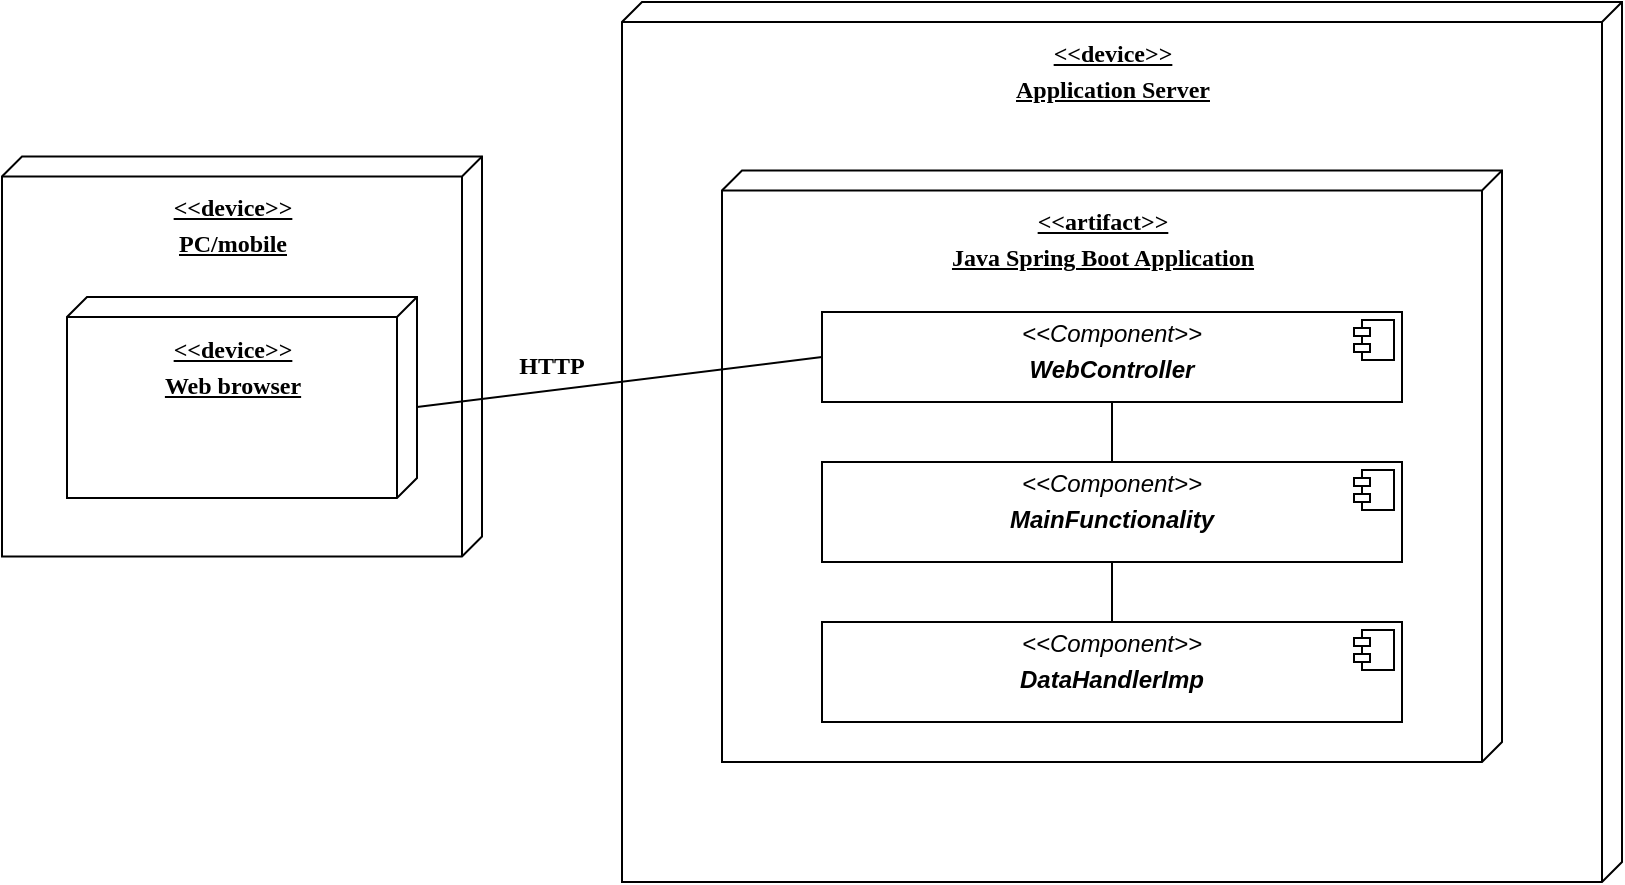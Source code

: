 <mxfile version="17.1.3"><diagram name="Page-1" id="c4acf3e9-155e-7222-9cf6-157b1a14988f"><mxGraphModel dx="4571" dy="1164" grid="1" gridSize="10" guides="1" tooltips="1" connect="1" arrows="1" fold="1" page="1" pageScale="1" pageWidth="850" pageHeight="1100" background="none" math="0" shadow="0"><root><mxCell id="0"/><mxCell id="1" parent="0"/><mxCell id="K6y3Fi-dviI8AcxhN_ZE-15" value="&lt;p style=&quot;margin: 4px 0px 0px&quot;&gt;&lt;b&gt;&amp;lt;&amp;lt;device&amp;gt;&amp;gt;&lt;br&gt;&lt;/b&gt;&lt;/p&gt;&lt;p style=&quot;margin: 4px 0px 0px&quot;&gt;&lt;b&gt;Application Server&lt;/b&gt;&lt;/p&gt;&lt;p style=&quot;margin: 0px 0px 0px 8px&quot;&gt;&lt;br style=&quot;font-family: &amp;#34;helvetica&amp;#34; ; text-align: left&quot;&gt;&lt;/p&gt;" style="verticalAlign=top;align=center;spacingTop=8;spacingLeft=2;spacingRight=12;shape=cube;size=10;direction=south;fontStyle=4;html=1;fontFamily=Verdana;" parent="1" vertex="1"><mxGeometry x="-2220" y="200" width="500" height="440" as="geometry"/></mxCell><mxCell id="K6y3Fi-dviI8AcxhN_ZE-21" value="&lt;p style=&quot;margin: 4px 0px 0px&quot;&gt;&lt;b&gt;&amp;lt;&amp;lt;artifact&amp;gt;&amp;gt;&lt;br&gt;&lt;/b&gt;&lt;/p&gt;&lt;p style=&quot;margin: 4px 0px 0px&quot;&gt;&lt;b&gt;Java Spring Boot Application&lt;/b&gt;&lt;/p&gt;&lt;p style=&quot;margin: 0px 0px 0px 8px&quot;&gt;&lt;br style=&quot;font-family: &amp;#34;helvetica&amp;#34;&quot;&gt;&lt;/p&gt;" style="verticalAlign=top;align=center;spacingTop=8;spacingLeft=2;spacingRight=12;shape=cube;size=10;direction=south;fontStyle=4;html=1;fontFamily=Verdana;" parent="1" vertex="1"><mxGeometry x="-2170" y="284.25" width="390" height="295.75" as="geometry"/></mxCell><mxCell id="K6y3Fi-dviI8AcxhN_ZE-27" value="&lt;p style=&quot;margin: 4px 0px 0px ; text-align: center&quot;&gt;&lt;i&gt;&amp;lt;&amp;lt;Component&amp;gt;&amp;gt;&lt;/i&gt;&lt;br&gt;&lt;/p&gt;&lt;p style=&quot;margin: 4px 0px 0px ; text-align: center&quot;&gt;&lt;i&gt;&lt;b&gt;WebController&lt;/b&gt;&lt;/i&gt;&lt;/p&gt;&lt;p style=&quot;margin: 0px ; margin-left: 8px&quot;&gt;&lt;br&gt;&lt;/p&gt;" style="align=left;overflow=fill;html=1;dropTarget=0;" parent="1" vertex="1"><mxGeometry x="-2120" y="355" width="290" height="45" as="geometry"/></mxCell><mxCell id="K6y3Fi-dviI8AcxhN_ZE-28" value="" style="shape=component;jettyWidth=8;jettyHeight=4;" parent="K6y3Fi-dviI8AcxhN_ZE-27" vertex="1"><mxGeometry x="1" width="20" height="20" relative="1" as="geometry"><mxPoint x="-24" y="4" as="offset"/></mxGeometry></mxCell><mxCell id="K6y3Fi-dviI8AcxhN_ZE-30" value="&lt;p style=&quot;margin: 4px 0px 0px ; text-align: center&quot;&gt;&lt;i&gt;&amp;lt;&amp;lt;Component&amp;gt;&amp;gt;&lt;/i&gt;&lt;br&gt;&lt;/p&gt;&lt;p style=&quot;margin: 4px 0px 0px ; text-align: center&quot;&gt;&lt;i&gt;&lt;b&gt;MainFunctionality&lt;/b&gt;&lt;/i&gt;&lt;/p&gt;&lt;p style=&quot;margin: 0px ; margin-left: 8px&quot;&gt;&lt;br&gt;&lt;/p&gt;" style="align=left;overflow=fill;html=1;dropTarget=0;" parent="1" vertex="1"><mxGeometry x="-2120" y="430" width="290" height="50" as="geometry"/></mxCell><mxCell id="K6y3Fi-dviI8AcxhN_ZE-31" value="" style="shape=component;jettyWidth=8;jettyHeight=4;" parent="K6y3Fi-dviI8AcxhN_ZE-30" vertex="1"><mxGeometry x="1" width="20" height="20" relative="1" as="geometry"><mxPoint x="-24" y="4" as="offset"/></mxGeometry></mxCell><mxCell id="K6y3Fi-dviI8AcxhN_ZE-38" value="&lt;p style=&quot;margin: 4px 0px 0px&quot;&gt;&lt;b&gt;&amp;lt;&amp;lt;device&amp;gt;&amp;gt;&lt;br&gt;&lt;/b&gt;&lt;/p&gt;&lt;p style=&quot;margin: 4px 0px 0px&quot;&gt;&lt;b&gt;PC/mobile&lt;/b&gt;&lt;/p&gt;&lt;p style=&quot;margin: 0px 0px 0px 8px&quot;&gt;&lt;br style=&quot;font-family: &amp;#34;helvetica&amp;#34; ; text-align: left&quot;&gt;&lt;/p&gt;" style="verticalAlign=top;align=center;spacingTop=8;spacingLeft=2;spacingRight=12;shape=cube;size=10;direction=south;fontStyle=4;html=1;fontFamily=Verdana;" parent="1" vertex="1"><mxGeometry x="-2530" y="277.25" width="240" height="200" as="geometry"/></mxCell><mxCell id="K6y3Fi-dviI8AcxhN_ZE-40" value="" style="endArrow=none;html=1;rounded=0;fontFamily=Verdana;exitX=0;exitY=0;exitDx=55;exitDy=0;entryX=0;entryY=0.5;entryDx=0;entryDy=0;exitPerimeter=0;" parent="1" source="K6y3Fi-dviI8AcxhN_ZE-42" target="K6y3Fi-dviI8AcxhN_ZE-27" edge="1"><mxGeometry width="50" height="50" relative="1" as="geometry"><mxPoint x="-2405" y="420" as="sourcePoint"/><mxPoint x="-2190" y="610" as="targetPoint"/></mxGeometry></mxCell><mxCell id="K6y3Fi-dviI8AcxhN_ZE-41" value="&lt;b&gt;HTTP&lt;/b&gt;" style="text;html=1;strokeColor=none;fillColor=none;align=center;verticalAlign=middle;whiteSpace=wrap;rounded=0;fontFamily=Verdana;" parent="1" vertex="1"><mxGeometry x="-2320" y="367" width="130" height="30" as="geometry"/></mxCell><mxCell id="K6y3Fi-dviI8AcxhN_ZE-42" value="&lt;p style=&quot;margin: 4px 0px 0px&quot;&gt;&lt;b&gt;&amp;lt;&amp;lt;device&amp;gt;&amp;gt;&lt;br&gt;&lt;/b&gt;&lt;/p&gt;&lt;p style=&quot;margin: 4px 0px 0px&quot;&gt;&lt;b&gt;Web browser&lt;/b&gt;&lt;/p&gt;&lt;p style=&quot;margin: 0px 0px 0px 8px&quot;&gt;&lt;br style=&quot;font-family: &amp;#34;helvetica&amp;#34; ; text-align: left&quot;&gt;&lt;/p&gt;" style="verticalAlign=top;align=center;spacingTop=8;spacingLeft=2;spacingRight=12;shape=cube;size=10;direction=south;fontStyle=4;html=1;fontFamily=Verdana;" parent="1" vertex="1"><mxGeometry x="-2497.5" y="347.5" width="175" height="100.5" as="geometry"/></mxCell><mxCell id="K6y3Fi-dviI8AcxhN_ZE-44" value="" style="endArrow=none;html=1;rounded=0;fontFamily=Verdana;entryX=0.5;entryY=1;entryDx=0;entryDy=0;exitX=0.5;exitY=0;exitDx=0;exitDy=0;" parent="1" source="K6y3Fi-dviI8AcxhN_ZE-30" target="K6y3Fi-dviI8AcxhN_ZE-27" edge="1"><mxGeometry width="50" height="50" relative="1" as="geometry"><mxPoint x="-2230" y="490" as="sourcePoint"/><mxPoint x="-2180" y="440" as="targetPoint"/></mxGeometry></mxCell><mxCell id="uAbY5kJ8a1nGkzCvdLwn-112" value="&lt;p style=&quot;margin: 4px 0px 0px ; text-align: center&quot;&gt;&lt;i&gt;&amp;lt;&amp;lt;Component&amp;gt;&amp;gt;&lt;/i&gt;&lt;br&gt;&lt;/p&gt;&lt;p style=&quot;margin: 4px 0px 0px ; text-align: center&quot;&gt;&lt;i&gt;&lt;b&gt;DataHandlerImp&lt;/b&gt;&lt;/i&gt;&lt;/p&gt;&lt;p style=&quot;margin: 0px ; margin-left: 8px&quot;&gt;&lt;br&gt;&lt;/p&gt;" style="align=left;overflow=fill;html=1;dropTarget=0;" vertex="1" parent="1"><mxGeometry x="-2120" y="510" width="290" height="50" as="geometry"/></mxCell><mxCell id="uAbY5kJ8a1nGkzCvdLwn-113" value="" style="shape=component;jettyWidth=8;jettyHeight=4;" vertex="1" parent="uAbY5kJ8a1nGkzCvdLwn-112"><mxGeometry x="1" width="20" height="20" relative="1" as="geometry"><mxPoint x="-24" y="4" as="offset"/></mxGeometry></mxCell><mxCell id="uAbY5kJ8a1nGkzCvdLwn-114" value="" style="endArrow=none;html=1;rounded=0;entryX=0.5;entryY=1;entryDx=0;entryDy=0;exitX=0.5;exitY=0;exitDx=0;exitDy=0;" edge="1" parent="1" source="uAbY5kJ8a1nGkzCvdLwn-112" target="K6y3Fi-dviI8AcxhN_ZE-30"><mxGeometry width="50" height="50" relative="1" as="geometry"><mxPoint x="-2150" y="420" as="sourcePoint"/><mxPoint x="-2100" y="370" as="targetPoint"/></mxGeometry></mxCell></root></mxGraphModel></diagram></mxfile>